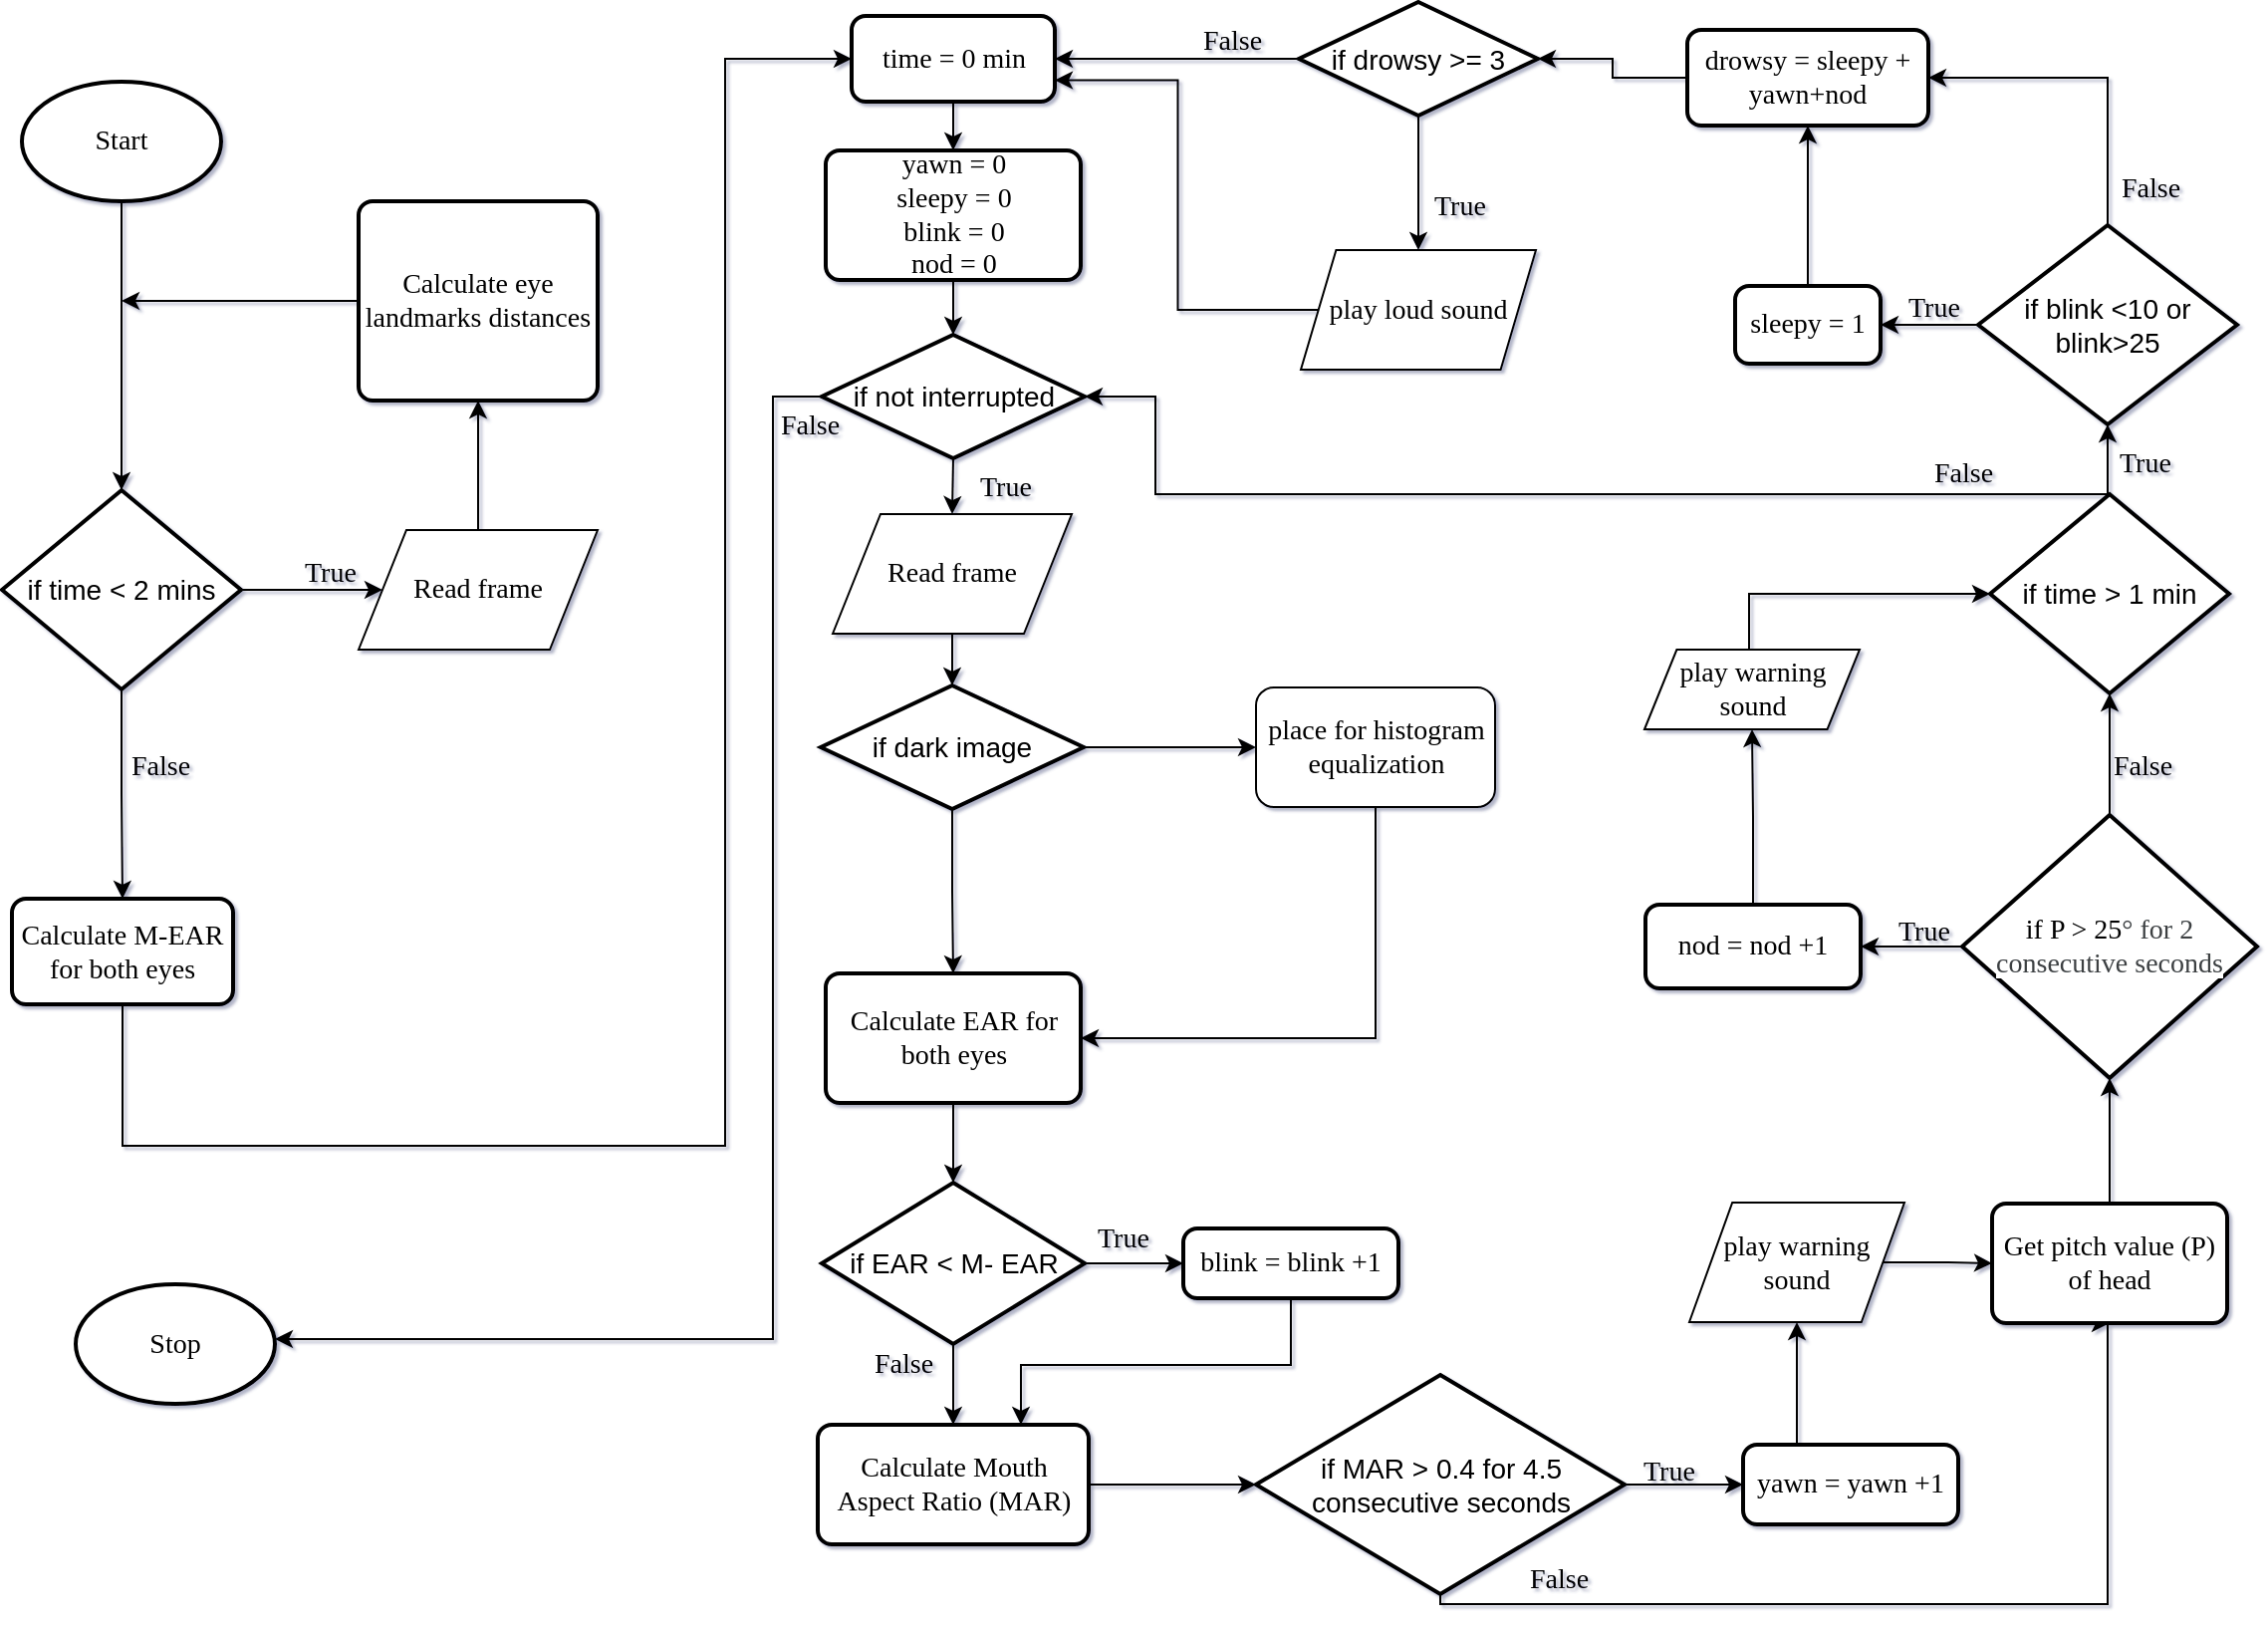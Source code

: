 <mxfile version="11.3.0" type="device" pages="1"><diagram name="Page-1" id="8ce9d11a-91a2-4d17-14d8-a56ed91bf033"><mxGraphModel dx="1730" dy="1078" grid="1" gridSize="12" guides="1" tooltips="1" connect="1" arrows="1" fold="1" page="1" pageScale="1" pageWidth="1169" pageHeight="827" background="#ffffff" math="0" shadow="1"><root><mxCell id="0"/><mxCell id="1" parent="0"/><mxCell id="8xRrxHLSQGeQpGSZaCYB-17" style="edgeStyle=orthogonalEdgeStyle;rounded=0;orthogonalLoop=1;jettySize=auto;html=1;" parent="1" source="8xRrxHLSQGeQpGSZaCYB-3" edge="1"><mxGeometry relative="1" as="geometry"><mxPoint x="81.0" y="151" as="targetPoint"/></mxGeometry></mxCell><mxCell id="8xRrxHLSQGeQpGSZaCYB-3" value="&lt;font style=&quot;font-size: 14px&quot; face=&quot;Times New Roman&quot;&gt;Calculate eye landmarks distances&lt;/font&gt;" style="rounded=1;whiteSpace=wrap;html=1;absoluteArcSize=1;arcSize=14;strokeWidth=2;" parent="1" vertex="1"><mxGeometry x="200" y="101" width="120" height="100" as="geometry"/></mxCell><mxCell id="8xRrxHLSQGeQpGSZaCYB-12" style="edgeStyle=orthogonalEdgeStyle;rounded=0;orthogonalLoop=1;jettySize=auto;html=1;" parent="1" source="8xRrxHLSQGeQpGSZaCYB-4" target="8xRrxHLSQGeQpGSZaCYB-6" edge="1"><mxGeometry relative="1" as="geometry"><mxPoint x="81" y="131" as="targetPoint"/></mxGeometry></mxCell><mxCell id="8xRrxHLSQGeQpGSZaCYB-4" value="&lt;font face=&quot;Times New Roman&quot; style=&quot;font-size: 14px&quot;&gt;Start&lt;/font&gt;" style="strokeWidth=2;html=1;shape=mxgraph.flowchart.start_1;whiteSpace=wrap;" parent="1" vertex="1"><mxGeometry x="31" y="41" width="100" height="60" as="geometry"/></mxCell><mxCell id="8xRrxHLSQGeQpGSZaCYB-10" style="edgeStyle=orthogonalEdgeStyle;rounded=0;orthogonalLoop=1;jettySize=auto;html=1;entryX=0;entryY=0.5;entryDx=0;entryDy=0;" parent="1" source="8xRrxHLSQGeQpGSZaCYB-6" target="8xRrxHLSQGeQpGSZaCYB-9" edge="1"><mxGeometry relative="1" as="geometry"/></mxCell><mxCell id="8xRrxHLSQGeQpGSZaCYB-18" style="edgeStyle=orthogonalEdgeStyle;rounded=0;orthogonalLoop=1;jettySize=auto;html=1;entryX=0.5;entryY=0;entryDx=0;entryDy=0;" parent="1" source="8xRrxHLSQGeQpGSZaCYB-6" target="8xRrxHLSQGeQpGSZaCYB-20" edge="1"><mxGeometry relative="1" as="geometry"><mxPoint x="80" y="421" as="targetPoint"/></mxGeometry></mxCell><mxCell id="8xRrxHLSQGeQpGSZaCYB-6" value="&lt;font style=&quot;font-size: 14px&quot;&gt;if time &amp;lt; 2 mins&lt;/font&gt;" style="strokeWidth=2;html=1;shape=mxgraph.flowchart.decision;whiteSpace=wrap;" parent="1" vertex="1"><mxGeometry x="21" y="246" width="120" height="100" as="geometry"/></mxCell><mxCell id="8xRrxHLSQGeQpGSZaCYB-11" style="edgeStyle=orthogonalEdgeStyle;rounded=0;orthogonalLoop=1;jettySize=auto;html=1;exitX=0.5;exitY=0;exitDx=0;exitDy=0;entryX=0.5;entryY=1;entryDx=0;entryDy=0;" parent="1" source="8xRrxHLSQGeQpGSZaCYB-9" target="8xRrxHLSQGeQpGSZaCYB-3" edge="1"><mxGeometry relative="1" as="geometry"/></mxCell><mxCell id="8xRrxHLSQGeQpGSZaCYB-9" value="&lt;font face=&quot;Times New Roman&quot; style=&quot;font-size: 14px&quot;&gt;Read frame&lt;/font&gt;" style="shape=parallelogram;perimeter=parallelogramPerimeter;whiteSpace=wrap;html=1;" parent="1" vertex="1"><mxGeometry x="200" y="266" width="120" height="60" as="geometry"/></mxCell><mxCell id="8xRrxHLSQGeQpGSZaCYB-16" value="&lt;font face=&quot;Times New Roman&quot; style=&quot;font-size: 14px&quot;&gt;True&lt;/font&gt;" style="text;html=1;resizable=0;points=[];autosize=1;align=left;verticalAlign=top;spacingTop=-4;" parent="1" vertex="1"><mxGeometry x="171" y="277" width="40" height="20" as="geometry"/></mxCell><mxCell id="8xRrxHLSQGeQpGSZaCYB-19" value="&lt;font face=&quot;Times New Roman&quot; style=&quot;font-size: 14px&quot;&gt;False&lt;/font&gt;" style="text;html=1;resizable=0;points=[];autosize=1;align=left;verticalAlign=top;spacingTop=-4;" parent="1" vertex="1"><mxGeometry x="84" y="374" width="50" height="20" as="geometry"/></mxCell><mxCell id="8xRrxHLSQGeQpGSZaCYB-21" style="edgeStyle=orthogonalEdgeStyle;rounded=0;orthogonalLoop=1;jettySize=auto;html=1;exitX=0.5;exitY=1;exitDx=0;exitDy=0;entryX=0;entryY=0.5;entryDx=0;entryDy=0;" parent="1" source="8xRrxHLSQGeQpGSZaCYB-20" target="Zp_c2n4ZsxhNH6uheQV0-5" edge="1"><mxGeometry relative="1" as="geometry"><mxPoint x="384" y="36" as="targetPoint"/><Array as="points"><mxPoint x="81" y="575"/><mxPoint x="384" y="575"/><mxPoint x="384" y="29"/></Array></mxGeometry></mxCell><mxCell id="8xRrxHLSQGeQpGSZaCYB-20" value="&lt;font style=&quot;font-size: 14px&quot; face=&quot;Times New Roman&quot;&gt;Calculate M-EAR for both eyes&lt;/font&gt;" style="rounded=1;whiteSpace=wrap;html=1;absoluteArcSize=1;arcSize=14;strokeWidth=2;" parent="1" vertex="1"><mxGeometry x="26" y="451" width="111" height="53" as="geometry"/></mxCell><mxCell id="Zp_c2n4ZsxhNH6uheQV0-42" style="edgeStyle=orthogonalEdgeStyle;rounded=0;orthogonalLoop=1;jettySize=auto;html=1;exitX=0.5;exitY=1;exitDx=0;exitDy=0;entryX=0.5;entryY=0;entryDx=0;entryDy=0;entryPerimeter=0;" edge="1" parent="1" source="8xRrxHLSQGeQpGSZaCYB-22" target="Zp_c2n4ZsxhNH6uheQV0-41"><mxGeometry relative="1" as="geometry"/></mxCell><mxCell id="8xRrxHLSQGeQpGSZaCYB-22" value="&lt;font face=&quot;Times New Roman&quot; style=&quot;font-size: 14px&quot;&gt;Read frame&lt;/font&gt;" style="shape=parallelogram;perimeter=parallelogramPerimeter;whiteSpace=wrap;html=1;" parent="1" vertex="1"><mxGeometry x="438" y="258" width="120" height="60" as="geometry"/></mxCell><mxCell id="Zp_c2n4ZsxhNH6uheQV0-12" style="edgeStyle=orthogonalEdgeStyle;rounded=0;orthogonalLoop=1;jettySize=auto;html=1;exitX=0.5;exitY=1;exitDx=0;exitDy=0;entryX=0.5;entryY=0;entryDx=0;entryDy=0;entryPerimeter=0;" edge="1" parent="1" source="8xRrxHLSQGeQpGSZaCYB-23" target="8xRrxHLSQGeQpGSZaCYB-28"><mxGeometry relative="1" as="geometry"/></mxCell><mxCell id="8xRrxHLSQGeQpGSZaCYB-23" value="&lt;font style=&quot;font-size: 14px&quot; face=&quot;Times New Roman&quot;&gt;Calculate EAR for both eyes&lt;/font&gt;" style="rounded=1;whiteSpace=wrap;html=1;absoluteArcSize=1;arcSize=14;strokeWidth=2;" parent="1" vertex="1"><mxGeometry x="434.5" y="488.5" width="128" height="65" as="geometry"/></mxCell><mxCell id="8xRrxHLSQGeQpGSZaCYB-29" style="edgeStyle=orthogonalEdgeStyle;rounded=0;orthogonalLoop=1;jettySize=auto;html=1;exitX=1;exitY=0.5;exitDx=0;exitDy=0;exitPerimeter=0;entryX=0;entryY=0.5;entryDx=0;entryDy=0;" parent="1" source="8xRrxHLSQGeQpGSZaCYB-28" target="8xRrxHLSQGeQpGSZaCYB-30" edge="1"><mxGeometry relative="1" as="geometry"><mxPoint x="592" y="542.5" as="targetPoint"/></mxGeometry></mxCell><mxCell id="Zp_c2n4ZsxhNH6uheQV0-13" style="edgeStyle=orthogonalEdgeStyle;rounded=0;orthogonalLoop=1;jettySize=auto;html=1;exitX=0.5;exitY=1;exitDx=0;exitDy=0;exitPerimeter=0;entryX=0.5;entryY=0;entryDx=0;entryDy=0;" edge="1" parent="1" source="8xRrxHLSQGeQpGSZaCYB-28" target="8xRrxHLSQGeQpGSZaCYB-39"><mxGeometry relative="1" as="geometry"><mxPoint x="504.143" y="564.571" as="targetPoint"/></mxGeometry></mxCell><mxCell id="8xRrxHLSQGeQpGSZaCYB-28" value="&lt;font style=&quot;font-size: 14px&quot;&gt;if EAR &amp;lt; M- EAR&lt;/font&gt;" style="strokeWidth=2;html=1;shape=mxgraph.flowchart.decision;whiteSpace=wrap;" parent="1" vertex="1"><mxGeometry x="432.5" y="593.5" width="132" height="81" as="geometry"/></mxCell><mxCell id="Zp_c2n4ZsxhNH6uheQV0-15" style="edgeStyle=orthogonalEdgeStyle;rounded=0;orthogonalLoop=1;jettySize=auto;html=1;exitX=0.5;exitY=1;exitDx=0;exitDy=0;entryX=0.75;entryY=0;entryDx=0;entryDy=0;" edge="1" parent="1" source="8xRrxHLSQGeQpGSZaCYB-30" target="8xRrxHLSQGeQpGSZaCYB-39"><mxGeometry relative="1" as="geometry"><mxPoint x="533" y="696" as="targetPoint"/><Array as="points"><mxPoint x="668" y="685"/><mxPoint x="533" y="685"/></Array></mxGeometry></mxCell><mxCell id="8xRrxHLSQGeQpGSZaCYB-30" value="&lt;font style=&quot;font-size: 14px&quot; face=&quot;Times New Roman&quot;&gt;blink = blink +1&lt;/font&gt;" style="rounded=1;whiteSpace=wrap;html=1;absoluteArcSize=1;arcSize=14;strokeWidth=2;" parent="1" vertex="1"><mxGeometry x="614" y="616.5" width="108" height="35" as="geometry"/></mxCell><mxCell id="Zp_c2n4ZsxhNH6uheQV0-14" style="edgeStyle=orthogonalEdgeStyle;rounded=0;orthogonalLoop=1;jettySize=auto;html=1;exitX=1;exitY=0.5;exitDx=0;exitDy=0;entryX=0;entryY=0.5;entryDx=0;entryDy=0;entryPerimeter=0;" edge="1" parent="1" source="8xRrxHLSQGeQpGSZaCYB-39" target="8xRrxHLSQGeQpGSZaCYB-40"><mxGeometry relative="1" as="geometry"/></mxCell><mxCell id="8xRrxHLSQGeQpGSZaCYB-39" value="&lt;font style=&quot;font-size: 14px&quot; face=&quot;Times New Roman&quot;&gt;Calculate Mouth Aspect Ratio (MAR)&lt;/font&gt;" style="rounded=1;whiteSpace=wrap;html=1;absoluteArcSize=1;arcSize=14;strokeWidth=2;" parent="1" vertex="1"><mxGeometry x="430.5" y="715" width="136" height="60" as="geometry"/></mxCell><mxCell id="8xRrxHLSQGeQpGSZaCYB-47" style="edgeStyle=orthogonalEdgeStyle;rounded=0;orthogonalLoop=1;jettySize=auto;html=1;exitX=0.5;exitY=1;exitDx=0;exitDy=0;exitPerimeter=0;entryX=0.5;entryY=1;entryDx=0;entryDy=0;" parent="1" source="8xRrxHLSQGeQpGSZaCYB-40" edge="1" target="8xRrxHLSQGeQpGSZaCYB-48"><mxGeometry relative="1" as="geometry"><mxPoint x="1070" y="685" as="targetPoint"/><Array as="points"><mxPoint x="743" y="805"/><mxPoint x="1078" y="805"/></Array></mxGeometry></mxCell><mxCell id="Zp_c2n4ZsxhNH6uheQV0-18" style="edgeStyle=orthogonalEdgeStyle;rounded=0;orthogonalLoop=1;jettySize=auto;html=1;exitX=1;exitY=0.5;exitDx=0;exitDy=0;exitPerimeter=0;entryX=0;entryY=0.5;entryDx=0;entryDy=0;" edge="1" parent="1" source="8xRrxHLSQGeQpGSZaCYB-40" target="8xRrxHLSQGeQpGSZaCYB-41"><mxGeometry relative="1" as="geometry"/></mxCell><mxCell id="8xRrxHLSQGeQpGSZaCYB-40" value="&lt;font style=&quot;font-size: 14px&quot;&gt;if MAR &amp;gt; 0.4 for 4.5 consecutive seconds&lt;/font&gt;" style="strokeWidth=2;html=1;shape=mxgraph.flowchart.decision;whiteSpace=wrap;" parent="1" vertex="1"><mxGeometry x="650.5" y="690" width="185" height="110" as="geometry"/></mxCell><mxCell id="Zp_c2n4ZsxhNH6uheQV0-19" style="edgeStyle=orthogonalEdgeStyle;rounded=0;orthogonalLoop=1;jettySize=auto;html=1;exitX=0.25;exitY=0;exitDx=0;exitDy=0;entryX=0.5;entryY=1;entryDx=0;entryDy=0;" edge="1" parent="1" source="8xRrxHLSQGeQpGSZaCYB-41" target="8xRrxHLSQGeQpGSZaCYB-42"><mxGeometry relative="1" as="geometry"/></mxCell><mxCell id="8xRrxHLSQGeQpGSZaCYB-41" value="&lt;font style=&quot;font-size: 14px&quot; face=&quot;Times New Roman&quot;&gt;yawn = yawn +1&lt;/font&gt;" style="rounded=1;whiteSpace=wrap;html=1;absoluteArcSize=1;arcSize=14;strokeWidth=2;" parent="1" vertex="1"><mxGeometry x="895" y="725" width="108" height="40" as="geometry"/></mxCell><mxCell id="Zp_c2n4ZsxhNH6uheQV0-23" style="edgeStyle=orthogonalEdgeStyle;rounded=0;orthogonalLoop=1;jettySize=auto;html=1;exitX=1;exitY=0.5;exitDx=0;exitDy=0;" edge="1" parent="1" source="8xRrxHLSQGeQpGSZaCYB-42" target="8xRrxHLSQGeQpGSZaCYB-48"><mxGeometry relative="1" as="geometry"/></mxCell><mxCell id="8xRrxHLSQGeQpGSZaCYB-42" value="&lt;font face=&quot;Times New Roman&quot; style=&quot;font-size: 14px&quot;&gt;play warning sound&lt;/font&gt;" style="shape=parallelogram;perimeter=parallelogramPerimeter;whiteSpace=wrap;html=1;" parent="1" vertex="1"><mxGeometry x="868" y="603.5" width="108" height="60" as="geometry"/></mxCell><mxCell id="Zp_c2n4ZsxhNH6uheQV0-26" style="edgeStyle=orthogonalEdgeStyle;rounded=0;orthogonalLoop=1;jettySize=auto;html=1;exitX=0.5;exitY=0;exitDx=0;exitDy=0;entryX=0.5;entryY=1;entryDx=0;entryDy=0;entryPerimeter=0;" edge="1" parent="1" source="8xRrxHLSQGeQpGSZaCYB-48" target="8xRrxHLSQGeQpGSZaCYB-50"><mxGeometry relative="1" as="geometry"/></mxCell><mxCell id="8xRrxHLSQGeQpGSZaCYB-48" value="&lt;font style=&quot;font-size: 14px&quot; face=&quot;Times New Roman&quot;&gt;Get pitch value (P) of head&lt;/font&gt;" style="rounded=1;whiteSpace=wrap;html=1;absoluteArcSize=1;arcSize=14;strokeWidth=2;" parent="1" vertex="1"><mxGeometry x="1020" y="604" width="118" height="60" as="geometry"/></mxCell><mxCell id="Zp_c2n4ZsxhNH6uheQV0-27" style="edgeStyle=orthogonalEdgeStyle;rounded=0;orthogonalLoop=1;jettySize=auto;html=1;exitX=0;exitY=0.5;exitDx=0;exitDy=0;exitPerimeter=0;entryX=1;entryY=0.5;entryDx=0;entryDy=0;" edge="1" parent="1" source="8xRrxHLSQGeQpGSZaCYB-50" target="8xRrxHLSQGeQpGSZaCYB-51"><mxGeometry relative="1" as="geometry"/></mxCell><mxCell id="Zp_c2n4ZsxhNH6uheQV0-29" style="edgeStyle=orthogonalEdgeStyle;rounded=0;orthogonalLoop=1;jettySize=auto;html=1;exitX=0.5;exitY=0;exitDx=0;exitDy=0;exitPerimeter=0;entryX=0.5;entryY=1;entryDx=0;entryDy=0;entryPerimeter=0;" edge="1" parent="1" source="8xRrxHLSQGeQpGSZaCYB-50" target="Zp_c2n4ZsxhNH6uheQV0-4"><mxGeometry relative="1" as="geometry"/></mxCell><mxCell id="8xRrxHLSQGeQpGSZaCYB-50" value="&lt;font face=&quot;Times New Roman&quot;&gt;&lt;font style=&quot;font-size: 14px&quot;&gt;&lt;font style=&quot;font-size: 14px&quot;&gt;if P &amp;gt; 25&lt;/font&gt;&lt;/font&gt;&lt;span style=&quot;color: rgb(60 , 64 , 67) ; font-size: 14px ; text-align: left ; background-color: rgb(255 , 255 , 255)&quot;&gt;° for 2 consecutive seconds&lt;/span&gt;&lt;/font&gt;" style="strokeWidth=2;html=1;shape=mxgraph.flowchart.decision;whiteSpace=wrap;" parent="1" vertex="1"><mxGeometry x="1005" y="409" width="148" height="132" as="geometry"/></mxCell><mxCell id="Zp_c2n4ZsxhNH6uheQV0-28" style="edgeStyle=orthogonalEdgeStyle;rounded=0;orthogonalLoop=1;jettySize=auto;html=1;exitX=0.5;exitY=0;exitDx=0;exitDy=0;entryX=0.5;entryY=1;entryDx=0;entryDy=0;" edge="1" parent="1" source="8xRrxHLSQGeQpGSZaCYB-51" target="8xRrxHLSQGeQpGSZaCYB-52"><mxGeometry relative="1" as="geometry"/></mxCell><mxCell id="8xRrxHLSQGeQpGSZaCYB-51" value="&lt;font style=&quot;font-size: 14px&quot; face=&quot;Times New Roman&quot;&gt;nod = nod +1&lt;/font&gt;" style="rounded=1;whiteSpace=wrap;html=1;absoluteArcSize=1;arcSize=14;strokeWidth=2;" parent="1" vertex="1"><mxGeometry x="846" y="454" width="108" height="42" as="geometry"/></mxCell><mxCell id="Zp_c2n4ZsxhNH6uheQV0-30" style="edgeStyle=orthogonalEdgeStyle;rounded=0;orthogonalLoop=1;jettySize=auto;html=1;exitX=0.5;exitY=0;exitDx=0;exitDy=0;entryX=0;entryY=0.5;entryDx=0;entryDy=0;entryPerimeter=0;" edge="1" parent="1" source="8xRrxHLSQGeQpGSZaCYB-52" target="Zp_c2n4ZsxhNH6uheQV0-4"><mxGeometry relative="1" as="geometry"><mxPoint x="898" y="329" as="targetPoint"/><Array as="points"><mxPoint x="898" y="337"/></Array></mxGeometry></mxCell><mxCell id="8xRrxHLSQGeQpGSZaCYB-52" value="&lt;font face=&quot;Times New Roman&quot; style=&quot;font-size: 14px&quot;&gt;play warning sound&lt;/font&gt;" style="shape=parallelogram;perimeter=parallelogramPerimeter;whiteSpace=wrap;html=1;size=0.15;" parent="1" vertex="1"><mxGeometry x="845.5" y="326" width="108" height="40" as="geometry"/></mxCell><mxCell id="Zp_c2n4ZsxhNH6uheQV0-65" style="edgeStyle=orthogonalEdgeStyle;rounded=0;orthogonalLoop=1;jettySize=auto;html=1;exitX=0;exitY=0.5;exitDx=0;exitDy=0;entryX=1;entryY=0.5;entryDx=0;entryDy=0;entryPerimeter=0;" edge="1" parent="1" source="Zp_c2n4ZsxhNH6uheQV0-1" target="Zp_c2n4ZsxhNH6uheQV0-2"><mxGeometry relative="1" as="geometry"/></mxCell><mxCell id="Zp_c2n4ZsxhNH6uheQV0-1" value="&lt;font face=&quot;Times New Roman&quot;&gt;&lt;span style=&quot;font-size: 14px&quot;&gt;drowsy = sleepy + yawn+nod&lt;/span&gt;&lt;/font&gt;" style="rounded=1;whiteSpace=wrap;html=1;absoluteArcSize=1;arcSize=14;strokeWidth=2;" vertex="1" parent="1"><mxGeometry x="867" y="15" width="121" height="48" as="geometry"/></mxCell><mxCell id="Zp_c2n4ZsxhNH6uheQV0-66" style="edgeStyle=orthogonalEdgeStyle;rounded=0;orthogonalLoop=1;jettySize=auto;html=1;exitX=0.5;exitY=1;exitDx=0;exitDy=0;exitPerimeter=0;entryX=0.5;entryY=0;entryDx=0;entryDy=0;" edge="1" parent="1" source="Zp_c2n4ZsxhNH6uheQV0-2" target="Zp_c2n4ZsxhNH6uheQV0-3"><mxGeometry relative="1" as="geometry"/></mxCell><mxCell id="Zp_c2n4ZsxhNH6uheQV0-67" style="edgeStyle=orthogonalEdgeStyle;rounded=0;orthogonalLoop=1;jettySize=auto;html=1;entryX=1;entryY=0.5;entryDx=0;entryDy=0;exitX=0;exitY=0.5;exitDx=0;exitDy=0;exitPerimeter=0;" edge="1" parent="1" source="Zp_c2n4ZsxhNH6uheQV0-2" target="Zp_c2n4ZsxhNH6uheQV0-5"><mxGeometry relative="1" as="geometry"><mxPoint x="660" y="30" as="sourcePoint"/><mxPoint x="564" y="30" as="targetPoint"/><Array as="points"/></mxGeometry></mxCell><mxCell id="Zp_c2n4ZsxhNH6uheQV0-2" value="&lt;font style=&quot;font-size: 14px&quot;&gt;if drowsy &amp;gt;= 3&lt;/font&gt;" style="strokeWidth=2;html=1;shape=mxgraph.flowchart.decision;whiteSpace=wrap;" vertex="1" parent="1"><mxGeometry x="672" y="1" width="120" height="57" as="geometry"/></mxCell><mxCell id="Zp_c2n4ZsxhNH6uheQV0-72" style="edgeStyle=orthogonalEdgeStyle;rounded=0;orthogonalLoop=1;jettySize=auto;html=1;exitX=0;exitY=0.5;exitDx=0;exitDy=0;entryX=1;entryY=0.75;entryDx=0;entryDy=0;" edge="1" parent="1" source="Zp_c2n4ZsxhNH6uheQV0-3" target="Zp_c2n4ZsxhNH6uheQV0-5"><mxGeometry relative="1" as="geometry"><mxPoint x="648" y="72" as="targetPoint"/></mxGeometry></mxCell><mxCell id="Zp_c2n4ZsxhNH6uheQV0-3" value="&lt;font face=&quot;Times New Roman&quot; style=&quot;font-size: 14px&quot;&gt;play loud sound&lt;/font&gt;" style="shape=parallelogram;perimeter=parallelogramPerimeter;whiteSpace=wrap;html=1;size=0.15;" vertex="1" parent="1"><mxGeometry x="673" y="125.5" width="118" height="60" as="geometry"/></mxCell><mxCell id="Zp_c2n4ZsxhNH6uheQV0-48" style="edgeStyle=orthogonalEdgeStyle;rounded=0;orthogonalLoop=1;jettySize=auto;html=1;exitX=0.5;exitY=0;exitDx=0;exitDy=0;exitPerimeter=0;entryX=0.5;entryY=1;entryDx=0;entryDy=0;entryPerimeter=0;" edge="1" parent="1" source="Zp_c2n4ZsxhNH6uheQV0-4" target="Zp_c2n4ZsxhNH6uheQV0-6"><mxGeometry relative="1" as="geometry"/></mxCell><mxCell id="Zp_c2n4ZsxhNH6uheQV0-53" style="edgeStyle=orthogonalEdgeStyle;rounded=0;orthogonalLoop=1;jettySize=auto;html=1;exitX=0.5;exitY=0;exitDx=0;exitDy=0;exitPerimeter=0;entryX=1;entryY=0.5;entryDx=0;entryDy=0;entryPerimeter=0;" edge="1" parent="1" source="Zp_c2n4ZsxhNH6uheQV0-4" target="Zp_c2n4ZsxhNH6uheQV0-87"><mxGeometry relative="1" as="geometry"><Array as="points"><mxPoint x="600" y="248"/><mxPoint x="600" y="199"/></Array></mxGeometry></mxCell><mxCell id="Zp_c2n4ZsxhNH6uheQV0-4" value="&lt;font style=&quot;font-size: 14px&quot;&gt;if time &amp;gt; 1 min&lt;/font&gt;" style="strokeWidth=2;html=1;shape=mxgraph.flowchart.decision;whiteSpace=wrap;" vertex="1" parent="1"><mxGeometry x="1019" y="248" width="120" height="100" as="geometry"/></mxCell><mxCell id="Zp_c2n4ZsxhNH6uheQV0-38" style="edgeStyle=orthogonalEdgeStyle;rounded=0;orthogonalLoop=1;jettySize=auto;html=1;exitX=0.5;exitY=1;exitDx=0;exitDy=0;entryX=0.5;entryY=0;entryDx=0;entryDy=0;" edge="1" parent="1" source="Zp_c2n4ZsxhNH6uheQV0-5" target="Zp_c2n4ZsxhNH6uheQV0-8"><mxGeometry relative="1" as="geometry"><mxPoint x="498" y="72" as="targetPoint"/><Array as="points"/></mxGeometry></mxCell><mxCell id="Zp_c2n4ZsxhNH6uheQV0-5" value="&lt;font style=&quot;font-size: 14px&quot; face=&quot;Times New Roman&quot;&gt;time = 0 min&lt;/font&gt;" style="rounded=1;whiteSpace=wrap;html=1;absoluteArcSize=1;arcSize=14;strokeWidth=2;" vertex="1" parent="1"><mxGeometry x="447.5" y="8" width="102" height="43" as="geometry"/></mxCell><mxCell id="Zp_c2n4ZsxhNH6uheQV0-54" style="edgeStyle=orthogonalEdgeStyle;rounded=0;orthogonalLoop=1;jettySize=auto;html=1;exitX=0;exitY=0.5;exitDx=0;exitDy=0;exitPerimeter=0;entryX=1;entryY=0.5;entryDx=0;entryDy=0;" edge="1" parent="1" source="Zp_c2n4ZsxhNH6uheQV0-6" target="Zp_c2n4ZsxhNH6uheQV0-7"><mxGeometry relative="1" as="geometry"/></mxCell><mxCell id="Zp_c2n4ZsxhNH6uheQV0-56" style="edgeStyle=orthogonalEdgeStyle;rounded=0;orthogonalLoop=1;jettySize=auto;html=1;exitX=0.5;exitY=0;exitDx=0;exitDy=0;exitPerimeter=0;entryX=1;entryY=0.5;entryDx=0;entryDy=0;" edge="1" parent="1" source="Zp_c2n4ZsxhNH6uheQV0-6" target="Zp_c2n4ZsxhNH6uheQV0-1"><mxGeometry relative="1" as="geometry"><mxPoint x="1078.429" y="60.0" as="targetPoint"/></mxGeometry></mxCell><mxCell id="Zp_c2n4ZsxhNH6uheQV0-6" value="&lt;font style=&quot;font-size: 14px&quot;&gt;if blink &amp;lt;10 or&lt;br&gt;blink&amp;gt;25&lt;br&gt;&lt;/font&gt;" style="strokeWidth=2;html=1;shape=mxgraph.flowchart.decision;whiteSpace=wrap;" vertex="1" parent="1"><mxGeometry x="1013" y="113" width="130" height="100" as="geometry"/></mxCell><mxCell id="Zp_c2n4ZsxhNH6uheQV0-55" style="edgeStyle=orthogonalEdgeStyle;rounded=0;orthogonalLoop=1;jettySize=auto;html=1;exitX=0.5;exitY=0;exitDx=0;exitDy=0;entryX=0.5;entryY=1;entryDx=0;entryDy=0;" edge="1" parent="1" source="Zp_c2n4ZsxhNH6uheQV0-7" target="Zp_c2n4ZsxhNH6uheQV0-1"><mxGeometry relative="1" as="geometry"/></mxCell><mxCell id="Zp_c2n4ZsxhNH6uheQV0-7" value="&lt;font style=&quot;font-size: 14px&quot; face=&quot;Times New Roman&quot;&gt;sleepy = 1&lt;/font&gt;" style="rounded=1;whiteSpace=wrap;html=1;absoluteArcSize=1;arcSize=14;strokeWidth=2;" vertex="1" parent="1"><mxGeometry x="891" y="143.5" width="73" height="39" as="geometry"/></mxCell><mxCell id="Zp_c2n4ZsxhNH6uheQV0-39" style="edgeStyle=orthogonalEdgeStyle;rounded=0;orthogonalLoop=1;jettySize=auto;html=1;exitX=0.5;exitY=1;exitDx=0;exitDy=0;entryX=0.5;entryY=0;entryDx=0;entryDy=0;entryPerimeter=0;" edge="1" parent="1" source="Zp_c2n4ZsxhNH6uheQV0-8" target="Zp_c2n4ZsxhNH6uheQV0-87"><mxGeometry relative="1" as="geometry"><mxPoint x="498" y="168" as="targetPoint"/></mxGeometry></mxCell><mxCell id="Zp_c2n4ZsxhNH6uheQV0-86" style="edgeStyle=orthogonalEdgeStyle;rounded=0;orthogonalLoop=1;jettySize=auto;html=1;" edge="1" parent="1"><mxGeometry relative="1" as="geometry"><mxPoint x="498" y="60" as="targetPoint"/><mxPoint x="498" y="60" as="sourcePoint"/><Array as="points"><mxPoint x="498" y="60"/><mxPoint x="498" y="60"/></Array></mxGeometry></mxCell><mxCell id="Zp_c2n4ZsxhNH6uheQV0-8" value="&lt;font style=&quot;font-size: 14px&quot; face=&quot;Times New Roman&quot;&gt;yawn = 0&lt;br&gt;sleepy = 0&lt;br&gt;blink = 0&lt;br&gt;nod = 0&lt;br&gt;&lt;/font&gt;" style="rounded=1;whiteSpace=wrap;html=1;absoluteArcSize=1;arcSize=14;strokeWidth=2;" vertex="1" parent="1"><mxGeometry x="434.5" y="75.5" width="128" height="65" as="geometry"/></mxCell><mxCell id="Zp_c2n4ZsxhNH6uheQV0-17" value="&lt;font face=&quot;Times New Roman&quot; style=&quot;font-size: 14px&quot;&gt;False&lt;/font&gt;" style="text;html=1;resizable=0;points=[];autosize=1;align=left;verticalAlign=top;spacingTop=-4;" vertex="1" parent="1"><mxGeometry x="456.5" y="674" width="50" height="20" as="geometry"/></mxCell><mxCell id="Zp_c2n4ZsxhNH6uheQV0-24" value="&lt;font face=&quot;Times New Roman&quot; style=&quot;font-size: 14px&quot;&gt;True&lt;/font&gt;" style="text;html=1;resizable=0;points=[];autosize=1;align=left;verticalAlign=top;spacingTop=-4;" vertex="1" parent="1"><mxGeometry x="568.5" y="611" width="48" height="12" as="geometry"/></mxCell><mxCell id="Zp_c2n4ZsxhNH6uheQV0-25" value="&lt;font face=&quot;Times New Roman&quot; style=&quot;font-size: 14px&quot;&gt;False&lt;/font&gt;" style="text;html=1;resizable=0;points=[];autosize=1;align=left;verticalAlign=top;spacingTop=-4;" vertex="1" parent="1"><mxGeometry x="785.5" y="782" width="50" height="20" as="geometry"/></mxCell><mxCell id="Zp_c2n4ZsxhNH6uheQV0-31" value="&lt;font face=&quot;Times New Roman&quot; style=&quot;font-size: 14px&quot;&gt;True&lt;/font&gt;" style="text;html=1;resizable=0;points=[];autosize=1;align=left;verticalAlign=top;spacingTop=-4;" vertex="1" parent="1"><mxGeometry x="971" y="457" width="48" height="12" as="geometry"/></mxCell><mxCell id="Zp_c2n4ZsxhNH6uheQV0-32" value="&lt;font face=&quot;Times New Roman&quot; style=&quot;font-size: 14px&quot;&gt;False&lt;/font&gt;" style="text;html=1;resizable=0;points=[];autosize=1;align=left;verticalAlign=top;spacingTop=-4;" vertex="1" parent="1"><mxGeometry x="1079" y="374" width="50" height="20" as="geometry"/></mxCell><mxCell id="Zp_c2n4ZsxhNH6uheQV0-45" style="edgeStyle=orthogonalEdgeStyle;rounded=0;orthogonalLoop=1;jettySize=auto;html=1;exitX=0.5;exitY=1;exitDx=0;exitDy=0;entryX=1;entryY=0.5;entryDx=0;entryDy=0;" edge="1" parent="1" source="Zp_c2n4ZsxhNH6uheQV0-37" target="8xRrxHLSQGeQpGSZaCYB-23"><mxGeometry relative="1" as="geometry"><mxPoint x="710" y="520" as="targetPoint"/></mxGeometry></mxCell><mxCell id="Zp_c2n4ZsxhNH6uheQV0-37" value="&lt;font face=&quot;Times New Roman&quot; style=&quot;font-size: 14px&quot;&gt;place for histogram equalization&lt;/font&gt;" style="rounded=1;whiteSpace=wrap;html=1;" vertex="1" parent="1"><mxGeometry x="650.5" y="345" width="120" height="60" as="geometry"/></mxCell><mxCell id="Zp_c2n4ZsxhNH6uheQV0-43" style="edgeStyle=orthogonalEdgeStyle;rounded=0;orthogonalLoop=1;jettySize=auto;html=1;exitX=0.5;exitY=1;exitDx=0;exitDy=0;exitPerimeter=0;entryX=0.5;entryY=0;entryDx=0;entryDy=0;" edge="1" parent="1" source="Zp_c2n4ZsxhNH6uheQV0-41" target="8xRrxHLSQGeQpGSZaCYB-23"><mxGeometry relative="1" as="geometry"/></mxCell><mxCell id="Zp_c2n4ZsxhNH6uheQV0-44" style="edgeStyle=orthogonalEdgeStyle;rounded=0;orthogonalLoop=1;jettySize=auto;html=1;exitX=1;exitY=0.5;exitDx=0;exitDy=0;exitPerimeter=0;" edge="1" parent="1" source="Zp_c2n4ZsxhNH6uheQV0-41" target="Zp_c2n4ZsxhNH6uheQV0-37"><mxGeometry relative="1" as="geometry"/></mxCell><mxCell id="Zp_c2n4ZsxhNH6uheQV0-41" value="&lt;font style=&quot;font-size: 14px&quot;&gt;if dark image&lt;/font&gt;" style="strokeWidth=2;html=1;shape=mxgraph.flowchart.decision;whiteSpace=wrap;" vertex="1" parent="1"><mxGeometry x="432" y="344" width="132" height="62" as="geometry"/></mxCell><mxCell id="Zp_c2n4ZsxhNH6uheQV0-47" value="&lt;font face=&quot;Times New Roman&quot; style=&quot;font-size: 14px&quot;&gt;True&lt;/font&gt;" style="text;html=1;resizable=0;points=[];autosize=1;align=left;verticalAlign=top;spacingTop=-4;" vertex="1" parent="1"><mxGeometry x="843" y="728" width="48" height="12" as="geometry"/></mxCell><mxCell id="Zp_c2n4ZsxhNH6uheQV0-57" value="&lt;font face=&quot;Times New Roman&quot; style=&quot;font-size: 14px&quot;&gt;True&lt;/font&gt;" style="text;html=1;resizable=0;points=[];autosize=1;align=left;verticalAlign=top;spacingTop=-4;" vertex="1" parent="1"><mxGeometry x="976" y="143.5" width="48" height="12" as="geometry"/></mxCell><mxCell id="Zp_c2n4ZsxhNH6uheQV0-58" value="&lt;font face=&quot;Times New Roman&quot; style=&quot;font-size: 14px&quot;&gt;False&lt;/font&gt;" style="text;html=1;resizable=0;points=[];autosize=1;align=left;verticalAlign=top;spacingTop=-4;" vertex="1" parent="1"><mxGeometry x="1083" y="84" width="50" height="20" as="geometry"/></mxCell><mxCell id="Zp_c2n4ZsxhNH6uheQV0-60" value="&lt;font face=&quot;Times New Roman&quot; style=&quot;font-size: 14px&quot;&gt;True&lt;/font&gt;" style="text;html=1;resizable=0;points=[];autosize=1;align=left;verticalAlign=top;spacingTop=-4;" vertex="1" parent="1"><mxGeometry x="1082" y="222" width="48" height="12" as="geometry"/></mxCell><mxCell id="Zp_c2n4ZsxhNH6uheQV0-61" value="&lt;font face=&quot;Times New Roman&quot; style=&quot;font-size: 14px&quot;&gt;False&lt;/font&gt;" style="text;html=1;resizable=0;points=[];autosize=1;align=left;verticalAlign=top;spacingTop=-4;" vertex="1" parent="1"><mxGeometry x="989" y="227" width="50" height="20" as="geometry"/></mxCell><mxCell id="Zp_c2n4ZsxhNH6uheQV0-68" value="&lt;font face=&quot;Times New Roman&quot; style=&quot;font-size: 14px&quot;&gt;True&lt;/font&gt;" style="text;html=1;resizable=0;points=[];autosize=1;align=left;verticalAlign=top;spacingTop=-4;" vertex="1" parent="1"><mxGeometry x="738" y="93" width="48" height="12" as="geometry"/></mxCell><mxCell id="Zp_c2n4ZsxhNH6uheQV0-69" value="&lt;font face=&quot;Times New Roman&quot; style=&quot;font-size: 14px&quot;&gt;False&lt;/font&gt;" style="text;html=1;resizable=0;points=[];autosize=1;align=left;verticalAlign=top;spacingTop=-4;" vertex="1" parent="1"><mxGeometry x="622" y="9.5" width="50" height="20" as="geometry"/></mxCell><mxCell id="Zp_c2n4ZsxhNH6uheQV0-88" style="edgeStyle=orthogonalEdgeStyle;rounded=0;orthogonalLoop=1;jettySize=auto;html=1;exitX=0.5;exitY=1;exitDx=0;exitDy=0;exitPerimeter=0;entryX=0.5;entryY=0;entryDx=0;entryDy=0;" edge="1" parent="1" source="Zp_c2n4ZsxhNH6uheQV0-87" target="8xRrxHLSQGeQpGSZaCYB-22"><mxGeometry relative="1" as="geometry"/></mxCell><mxCell id="Zp_c2n4ZsxhNH6uheQV0-89" style="edgeStyle=orthogonalEdgeStyle;rounded=0;orthogonalLoop=1;jettySize=auto;html=1;exitX=0;exitY=0.5;exitDx=0;exitDy=0;exitPerimeter=0;" edge="1" parent="1" source="Zp_c2n4ZsxhNH6uheQV0-87" target="Zp_c2n4ZsxhNH6uheQV0-90"><mxGeometry relative="1" as="geometry"><mxPoint x="204" y="674" as="targetPoint"/><Array as="points"><mxPoint x="408" y="199"/><mxPoint x="408" y="672"/></Array></mxGeometry></mxCell><mxCell id="Zp_c2n4ZsxhNH6uheQV0-87" value="&lt;font style=&quot;font-size: 14px&quot;&gt;if not interrupted&lt;/font&gt;" style="strokeWidth=2;html=1;shape=mxgraph.flowchart.decision;whiteSpace=wrap;" vertex="1" parent="1"><mxGeometry x="432.5" y="168" width="132" height="62" as="geometry"/></mxCell><mxCell id="Zp_c2n4ZsxhNH6uheQV0-90" value="&lt;font face=&quot;Times New Roman&quot; style=&quot;font-size: 14px&quot;&gt;Stop&lt;/font&gt;" style="strokeWidth=2;html=1;shape=mxgraph.flowchart.start_1;whiteSpace=wrap;" vertex="1" parent="1"><mxGeometry x="58" y="644.5" width="100" height="60" as="geometry"/></mxCell><mxCell id="Zp_c2n4ZsxhNH6uheQV0-91" value="&lt;font face=&quot;Times New Roman&quot; style=&quot;font-size: 14px&quot;&gt;True&lt;/font&gt;" style="text;html=1;resizable=0;points=[];autosize=1;align=left;verticalAlign=top;spacingTop=-4;" vertex="1" parent="1"><mxGeometry x="510" y="234" width="48" height="12" as="geometry"/></mxCell><mxCell id="Zp_c2n4ZsxhNH6uheQV0-92" value="&lt;font face=&quot;Times New Roman&quot; style=&quot;font-size: 14px&quot;&gt;False&lt;/font&gt;" style="text;html=1;resizable=0;points=[];autosize=1;align=left;verticalAlign=top;spacingTop=-4;" vertex="1" parent="1"><mxGeometry x="409.5" y="203" width="50" height="20" as="geometry"/></mxCell></root></mxGraphModel></diagram></mxfile>